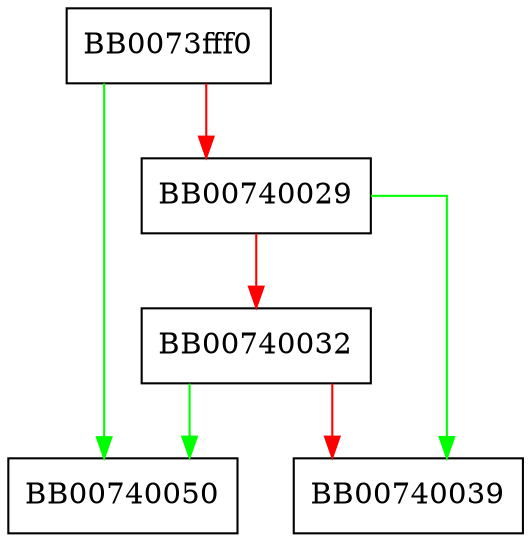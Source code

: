 digraph pkey_dsa_verify {
  node [shape="box"];
  graph [splines=ortho];
  BB0073fff0 -> BB00740050 [color="green"];
  BB0073fff0 -> BB00740029 [color="red"];
  BB00740029 -> BB00740039 [color="green"];
  BB00740029 -> BB00740032 [color="red"];
  BB00740032 -> BB00740050 [color="green"];
  BB00740032 -> BB00740039 [color="red"];
}